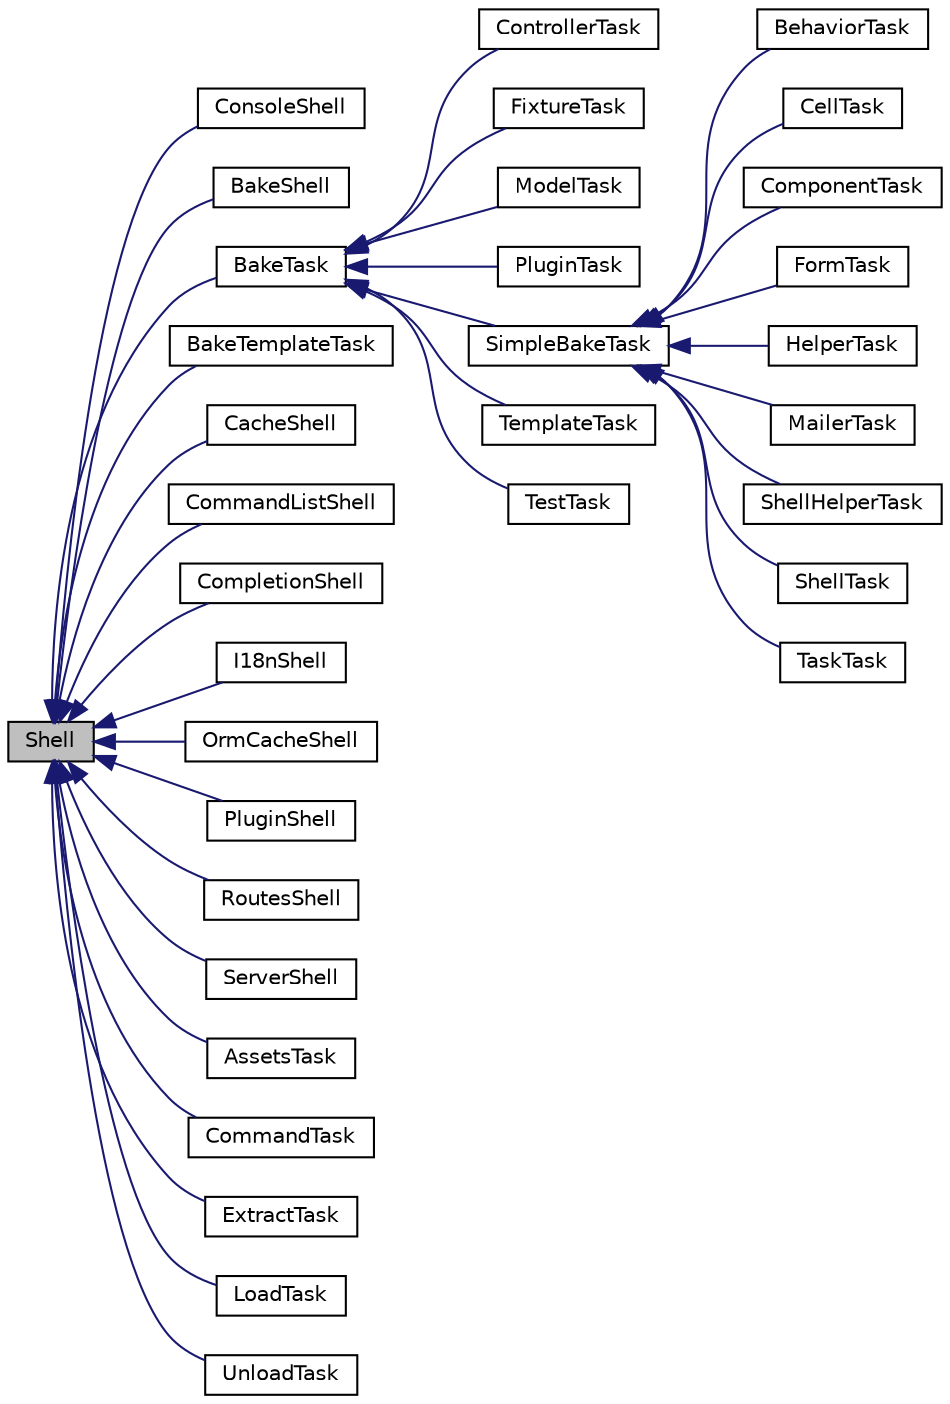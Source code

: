 digraph "Shell"
{
  edge [fontname="Helvetica",fontsize="10",labelfontname="Helvetica",labelfontsize="10"];
  node [fontname="Helvetica",fontsize="10",shape=record];
  rankdir="LR";
  Node1 [label="Shell",height=0.2,width=0.4,color="black", fillcolor="grey75", style="filled", fontcolor="black"];
  Node1 -> Node2 [dir="back",color="midnightblue",fontsize="10",style="solid",fontname="Helvetica"];
  Node2 [label="ConsoleShell",height=0.2,width=0.4,color="black", fillcolor="white", style="filled",URL="$class_app_1_1_shell_1_1_console_shell.html"];
  Node1 -> Node3 [dir="back",color="midnightblue",fontsize="10",style="solid",fontname="Helvetica"];
  Node3 [label="BakeShell",height=0.2,width=0.4,color="black", fillcolor="white", style="filled",URL="$class_bake_1_1_shell_1_1_bake_shell.html"];
  Node1 -> Node4 [dir="back",color="midnightblue",fontsize="10",style="solid",fontname="Helvetica"];
  Node4 [label="BakeTask",height=0.2,width=0.4,color="black", fillcolor="white", style="filled",URL="$class_bake_1_1_shell_1_1_task_1_1_bake_task.html"];
  Node4 -> Node5 [dir="back",color="midnightblue",fontsize="10",style="solid",fontname="Helvetica"];
  Node5 [label="ControllerTask",height=0.2,width=0.4,color="black", fillcolor="white", style="filled",URL="$class_bake_1_1_shell_1_1_task_1_1_controller_task.html"];
  Node4 -> Node6 [dir="back",color="midnightblue",fontsize="10",style="solid",fontname="Helvetica"];
  Node6 [label="FixtureTask",height=0.2,width=0.4,color="black", fillcolor="white", style="filled",URL="$class_bake_1_1_shell_1_1_task_1_1_fixture_task.html"];
  Node4 -> Node7 [dir="back",color="midnightblue",fontsize="10",style="solid",fontname="Helvetica"];
  Node7 [label="ModelTask",height=0.2,width=0.4,color="black", fillcolor="white", style="filled",URL="$class_bake_1_1_shell_1_1_task_1_1_model_task.html"];
  Node4 -> Node8 [dir="back",color="midnightblue",fontsize="10",style="solid",fontname="Helvetica"];
  Node8 [label="PluginTask",height=0.2,width=0.4,color="black", fillcolor="white", style="filled",URL="$class_bake_1_1_shell_1_1_task_1_1_plugin_task.html"];
  Node4 -> Node9 [dir="back",color="midnightblue",fontsize="10",style="solid",fontname="Helvetica"];
  Node9 [label="SimpleBakeTask",height=0.2,width=0.4,color="black", fillcolor="white", style="filled",URL="$class_bake_1_1_shell_1_1_task_1_1_simple_bake_task.html"];
  Node9 -> Node10 [dir="back",color="midnightblue",fontsize="10",style="solid",fontname="Helvetica"];
  Node10 [label="BehaviorTask",height=0.2,width=0.4,color="black", fillcolor="white", style="filled",URL="$class_bake_1_1_shell_1_1_task_1_1_behavior_task.html"];
  Node9 -> Node11 [dir="back",color="midnightblue",fontsize="10",style="solid",fontname="Helvetica"];
  Node11 [label="CellTask",height=0.2,width=0.4,color="black", fillcolor="white", style="filled",URL="$class_bake_1_1_shell_1_1_task_1_1_cell_task.html"];
  Node9 -> Node12 [dir="back",color="midnightblue",fontsize="10",style="solid",fontname="Helvetica"];
  Node12 [label="ComponentTask",height=0.2,width=0.4,color="black", fillcolor="white", style="filled",URL="$class_bake_1_1_shell_1_1_task_1_1_component_task.html"];
  Node9 -> Node13 [dir="back",color="midnightblue",fontsize="10",style="solid",fontname="Helvetica"];
  Node13 [label="FormTask",height=0.2,width=0.4,color="black", fillcolor="white", style="filled",URL="$class_bake_1_1_shell_1_1_task_1_1_form_task.html"];
  Node9 -> Node14 [dir="back",color="midnightblue",fontsize="10",style="solid",fontname="Helvetica"];
  Node14 [label="HelperTask",height=0.2,width=0.4,color="black", fillcolor="white", style="filled",URL="$class_bake_1_1_shell_1_1_task_1_1_helper_task.html"];
  Node9 -> Node15 [dir="back",color="midnightblue",fontsize="10",style="solid",fontname="Helvetica"];
  Node15 [label="MailerTask",height=0.2,width=0.4,color="black", fillcolor="white", style="filled",URL="$class_bake_1_1_shell_1_1_task_1_1_mailer_task.html"];
  Node9 -> Node16 [dir="back",color="midnightblue",fontsize="10",style="solid",fontname="Helvetica"];
  Node16 [label="ShellHelperTask",height=0.2,width=0.4,color="black", fillcolor="white", style="filled",URL="$class_bake_1_1_shell_1_1_task_1_1_shell_helper_task.html"];
  Node9 -> Node17 [dir="back",color="midnightblue",fontsize="10",style="solid",fontname="Helvetica"];
  Node17 [label="ShellTask",height=0.2,width=0.4,color="black", fillcolor="white", style="filled",URL="$class_bake_1_1_shell_1_1_task_1_1_shell_task.html"];
  Node9 -> Node18 [dir="back",color="midnightblue",fontsize="10",style="solid",fontname="Helvetica"];
  Node18 [label="TaskTask",height=0.2,width=0.4,color="black", fillcolor="white", style="filled",URL="$class_bake_1_1_shell_1_1_task_1_1_task_task.html"];
  Node4 -> Node19 [dir="back",color="midnightblue",fontsize="10",style="solid",fontname="Helvetica"];
  Node19 [label="TemplateTask",height=0.2,width=0.4,color="black", fillcolor="white", style="filled",URL="$class_bake_1_1_shell_1_1_task_1_1_template_task.html"];
  Node4 -> Node20 [dir="back",color="midnightblue",fontsize="10",style="solid",fontname="Helvetica"];
  Node20 [label="TestTask",height=0.2,width=0.4,color="black", fillcolor="white", style="filled",URL="$class_bake_1_1_shell_1_1_task_1_1_test_task.html"];
  Node1 -> Node21 [dir="back",color="midnightblue",fontsize="10",style="solid",fontname="Helvetica"];
  Node21 [label="BakeTemplateTask",height=0.2,width=0.4,color="black", fillcolor="white", style="filled",URL="$class_bake_1_1_shell_1_1_task_1_1_bake_template_task.html"];
  Node1 -> Node22 [dir="back",color="midnightblue",fontsize="10",style="solid",fontname="Helvetica"];
  Node22 [label="CacheShell",height=0.2,width=0.4,color="black", fillcolor="white", style="filled",URL="$class_cake_1_1_shell_1_1_cache_shell.html"];
  Node1 -> Node23 [dir="back",color="midnightblue",fontsize="10",style="solid",fontname="Helvetica"];
  Node23 [label="CommandListShell",height=0.2,width=0.4,color="black", fillcolor="white", style="filled",URL="$class_cake_1_1_shell_1_1_command_list_shell.html"];
  Node1 -> Node24 [dir="back",color="midnightblue",fontsize="10",style="solid",fontname="Helvetica"];
  Node24 [label="CompletionShell",height=0.2,width=0.4,color="black", fillcolor="white", style="filled",URL="$class_cake_1_1_shell_1_1_completion_shell.html"];
  Node1 -> Node25 [dir="back",color="midnightblue",fontsize="10",style="solid",fontname="Helvetica"];
  Node25 [label="I18nShell",height=0.2,width=0.4,color="black", fillcolor="white", style="filled",URL="$class_cake_1_1_shell_1_1_i18n_shell.html"];
  Node1 -> Node26 [dir="back",color="midnightblue",fontsize="10",style="solid",fontname="Helvetica"];
  Node26 [label="OrmCacheShell",height=0.2,width=0.4,color="black", fillcolor="white", style="filled",URL="$class_cake_1_1_shell_1_1_orm_cache_shell.html"];
  Node1 -> Node27 [dir="back",color="midnightblue",fontsize="10",style="solid",fontname="Helvetica"];
  Node27 [label="PluginShell",height=0.2,width=0.4,color="black", fillcolor="white", style="filled",URL="$class_cake_1_1_shell_1_1_plugin_shell.html"];
  Node1 -> Node28 [dir="back",color="midnightblue",fontsize="10",style="solid",fontname="Helvetica"];
  Node28 [label="RoutesShell",height=0.2,width=0.4,color="black", fillcolor="white", style="filled",URL="$class_cake_1_1_shell_1_1_routes_shell.html"];
  Node1 -> Node29 [dir="back",color="midnightblue",fontsize="10",style="solid",fontname="Helvetica"];
  Node29 [label="ServerShell",height=0.2,width=0.4,color="black", fillcolor="white", style="filled",URL="$class_cake_1_1_shell_1_1_server_shell.html"];
  Node1 -> Node30 [dir="back",color="midnightblue",fontsize="10",style="solid",fontname="Helvetica"];
  Node30 [label="AssetsTask",height=0.2,width=0.4,color="black", fillcolor="white", style="filled",URL="$class_cake_1_1_shell_1_1_task_1_1_assets_task.html"];
  Node1 -> Node31 [dir="back",color="midnightblue",fontsize="10",style="solid",fontname="Helvetica"];
  Node31 [label="CommandTask",height=0.2,width=0.4,color="black", fillcolor="white", style="filled",URL="$class_cake_1_1_shell_1_1_task_1_1_command_task.html"];
  Node1 -> Node32 [dir="back",color="midnightblue",fontsize="10",style="solid",fontname="Helvetica"];
  Node32 [label="ExtractTask",height=0.2,width=0.4,color="black", fillcolor="white", style="filled",URL="$class_cake_1_1_shell_1_1_task_1_1_extract_task.html"];
  Node1 -> Node33 [dir="back",color="midnightblue",fontsize="10",style="solid",fontname="Helvetica"];
  Node33 [label="LoadTask",height=0.2,width=0.4,color="black", fillcolor="white", style="filled",URL="$class_cake_1_1_shell_1_1_task_1_1_load_task.html"];
  Node1 -> Node34 [dir="back",color="midnightblue",fontsize="10",style="solid",fontname="Helvetica"];
  Node34 [label="UnloadTask",height=0.2,width=0.4,color="black", fillcolor="white", style="filled",URL="$class_cake_1_1_shell_1_1_task_1_1_unload_task.html"];
}
